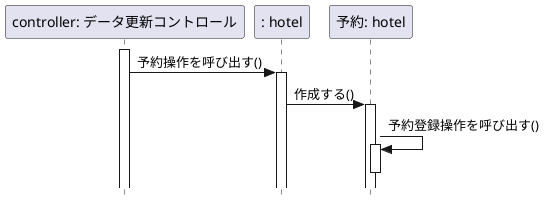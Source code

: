 @startuml データ更新コントローラとホテルと予約
hide footbox
skinparam style strictuml
participant "controller: データ更新コントロール" as controller
participant ": hotel" as hotel
participant "予約: hotel" as reserve

activate controller
    controller -> hotel: 予約操作を呼び出す()
    activate hotel
        hotel -> reserve: 作成する()
        activate reserve
            reserve -> reserve: 予約登録操作を呼び出す()
                activate reserve
        deactivate reserve
        

@enduml